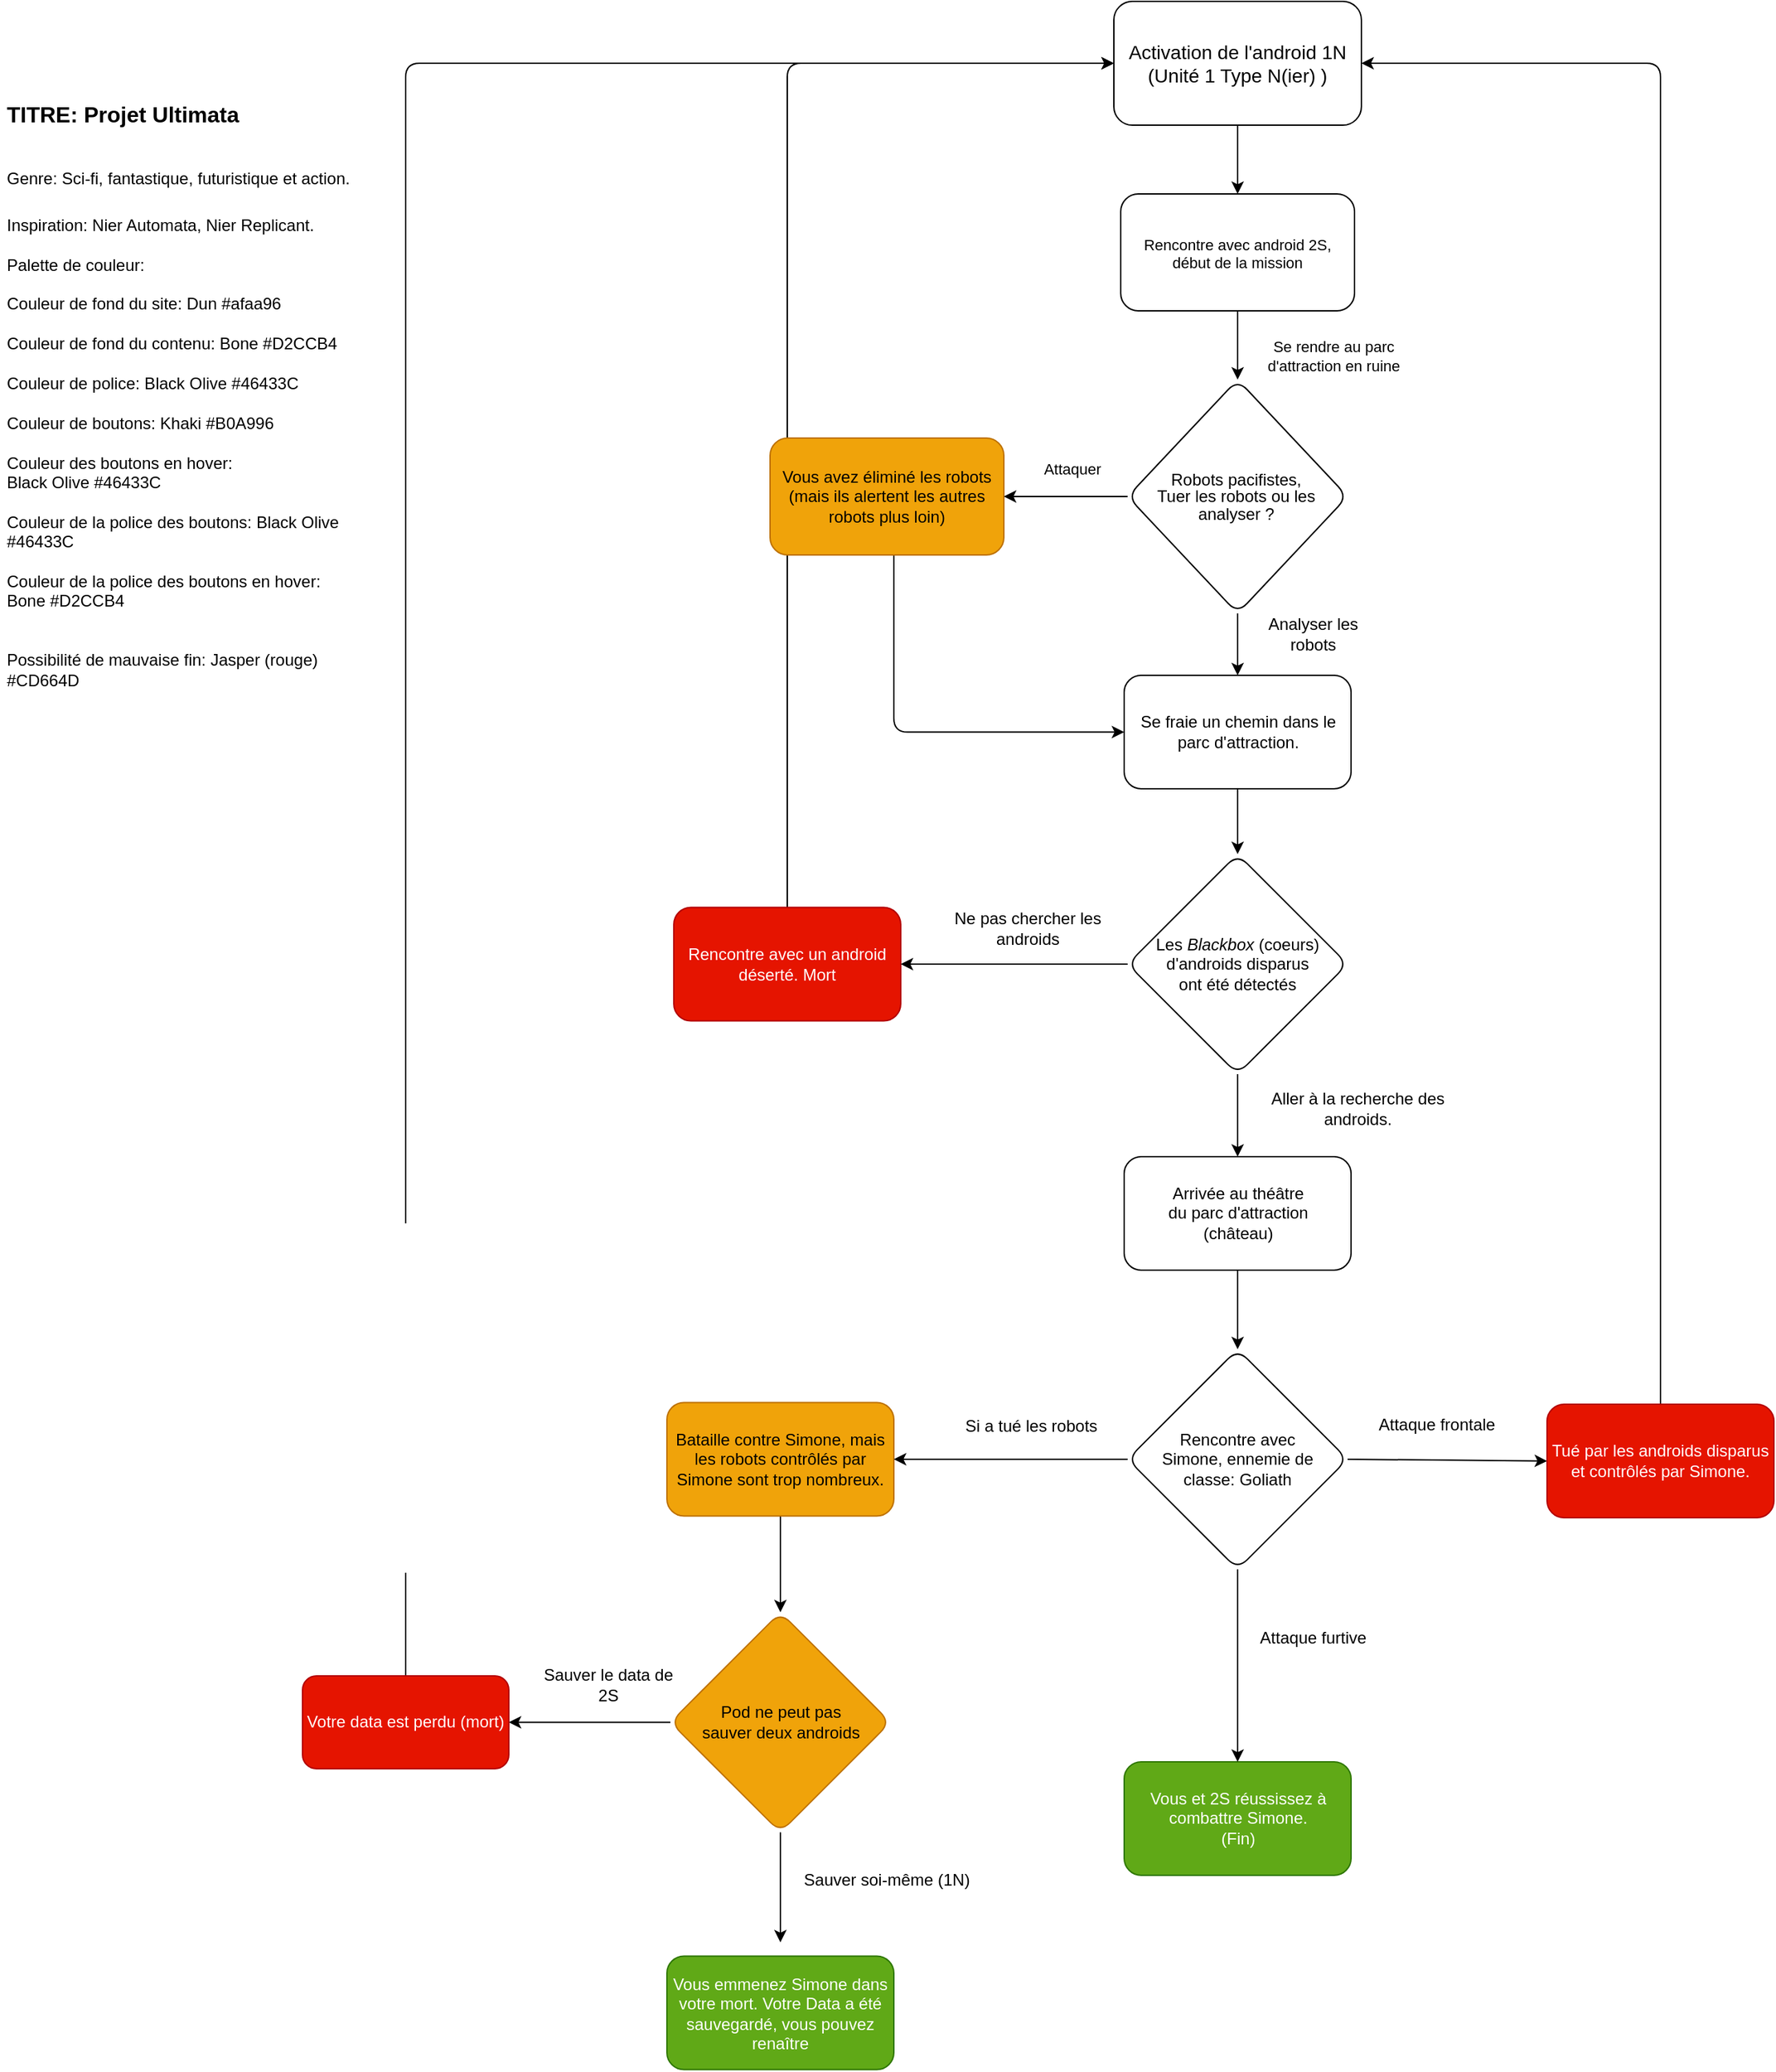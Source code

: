 <mxfile>
    <diagram id="dfetLjfx6oCr7encbwaW" name="Page-1">
        <mxGraphModel dx="2031" dy="1884" grid="1" gridSize="10" guides="1" tooltips="1" connect="1" arrows="1" fold="1" page="1" pageScale="1" pageWidth="850" pageHeight="1100" math="0" shadow="0">
            <root>
                <mxCell id="0"/>
                <mxCell id="1" parent="0"/>
                <mxCell id="3" value="&lt;h1&gt;&lt;span style=&quot;background-color: initial;&quot;&gt;&lt;font style=&quot;font-size: 16px;&quot;&gt;TITRE: Projet Ultimata&lt;/font&gt;&lt;/span&gt;&lt;/h1&gt;&lt;h1&gt;&lt;span style=&quot;background-color: initial; font-size: 12px; font-weight: normal;&quot;&gt;Genre: Sci-fi, fantastique, futuristique et action.&lt;/span&gt;&lt;/h1&gt;&lt;div&gt;&lt;span style=&quot;background-color: initial; font-size: 12px; font-weight: normal;&quot;&gt;Inspiration: Nier Automata, Nier Replicant.&lt;/span&gt;&lt;/div&gt;&lt;div&gt;&lt;span style=&quot;background-color: initial; font-size: 12px; font-weight: normal;&quot;&gt;&lt;br&gt;&lt;/span&gt;&lt;/div&gt;&lt;div&gt;Palette de couleur:&lt;/div&gt;&lt;div&gt;&lt;br&gt;&lt;/div&gt;&lt;div&gt;Couleur de fond du site: Dun #afaa96&lt;/div&gt;&lt;div&gt;&lt;br&gt;&lt;/div&gt;&lt;div&gt;Couleur de fond du contenu: Bone #D2CCB4&lt;/div&gt;&lt;div&gt;&lt;br&gt;&lt;/div&gt;&lt;div&gt;Couleur de police: Black Olive #46433C&lt;/div&gt;&lt;div&gt;&lt;br&gt;&lt;/div&gt;&lt;div&gt;Couleur de boutons: Khaki #B0A996&lt;/div&gt;&lt;div&gt;&lt;br&gt;&lt;/div&gt;&lt;div&gt;Couleur des boutons en hover:&amp;nbsp;&lt;/div&gt;Black Olive #46433C&lt;div&gt;&lt;br&gt;&lt;/div&gt;&lt;div&gt;Couleur de la police des boutons: Black Olive #46433C&lt;/div&gt;&lt;div&gt;&lt;br&gt;&lt;/div&gt;&lt;div&gt;Couleur de la police des boutons en hover:&lt;/div&gt;Bone #D2CCB4&lt;div&gt;&amp;nbsp;&lt;/div&gt;&lt;div&gt;&lt;br&gt;&lt;/div&gt;&lt;div&gt;Possibilité de mauvaise fin: Jasper (rouge) #CD664D&lt;/div&gt;" style="text;html=1;strokeColor=none;fillColor=none;spacing=5;spacingTop=-20;whiteSpace=wrap;overflow=hidden;rounded=1;" parent="1" vertex="1">
                    <mxGeometry x="-390" y="-810" width="260" height="480" as="geometry"/>
                </mxCell>
                <mxCell id="63" style="edgeStyle=none;html=1;exitX=0.5;exitY=1;exitDx=0;exitDy=0;entryX=0.5;entryY=0;entryDx=0;entryDy=0;" parent="1" source="8" target="78" edge="1">
                    <mxGeometry relative="1" as="geometry">
                        <mxPoint x="510" y="-760" as="targetPoint"/>
                    </mxGeometry>
                </mxCell>
                <mxCell id="8" value="&lt;font style=&quot;font-size: 14px;&quot;&gt;Activation de l'android 1N (Unité 1 Type N(ier) )&lt;/font&gt;" style="rounded=1;whiteSpace=wrap;html=1;" parent="1" vertex="1">
                    <mxGeometry x="420" y="-870" width="180" height="90" as="geometry"/>
                </mxCell>
                <mxCell id="97" style="edgeStyle=none;html=1;exitX=0;exitY=0.5;exitDx=0;exitDy=0;" parent="1" source="16" target="17" edge="1">
                    <mxGeometry relative="1" as="geometry"/>
                </mxCell>
                <mxCell id="98" style="edgeStyle=none;html=1;exitX=0.5;exitY=1;exitDx=0;exitDy=0;entryX=0.5;entryY=0;entryDx=0;entryDy=0;" parent="1" source="16" edge="1">
                    <mxGeometry relative="1" as="geometry">
                        <mxPoint x="177.5" y="541.25" as="targetPoint"/>
                    </mxGeometry>
                </mxCell>
                <mxCell id="16" value="Pod ne peut pas&lt;br&gt;sauver deux androids" style="rhombus;whiteSpace=wrap;html=1;rounded=1;fillColor=#f0a30a;fontColor=#000000;strokeColor=#BD7000;" parent="1" vertex="1">
                    <mxGeometry x="97.5" y="301.25" width="160" height="160" as="geometry"/>
                </mxCell>
                <mxCell id="100" style="edgeStyle=orthogonalEdgeStyle;html=1;exitX=0.5;exitY=0;exitDx=0;exitDy=0;entryX=0;entryY=0.5;entryDx=0;entryDy=0;" parent="1" source="17" target="8" edge="1">
                    <mxGeometry relative="1" as="geometry"/>
                </mxCell>
                <mxCell id="17" value="Votre data est perdu (mort)" style="rounded=1;whiteSpace=wrap;html=1;fillColor=#e51400;fontColor=#ffffff;strokeColor=#B20000;" parent="1" vertex="1">
                    <mxGeometry x="-170" y="347.5" width="150" height="67.5" as="geometry"/>
                </mxCell>
                <mxCell id="21" value="Se rendre au parc d'attraction en ruine" style="text;html=1;strokeColor=none;fillColor=none;align=center;verticalAlign=middle;whiteSpace=wrap;rounded=0;fontSize=11;" parent="1" vertex="1">
                    <mxGeometry x="520" y="-630" width="120" height="35" as="geometry"/>
                </mxCell>
                <mxCell id="31" value="Attaquer" style="text;html=1;strokeColor=none;fillColor=none;align=center;verticalAlign=middle;whiteSpace=wrap;rounded=0;fontSize=11;" parent="1" vertex="1">
                    <mxGeometry x="360" y="-545" width="60" height="30" as="geometry"/>
                </mxCell>
                <mxCell id="35" value="Ne pas chercher les androids" style="text;html=1;strokeColor=none;fillColor=none;align=center;verticalAlign=middle;whiteSpace=wrap;rounded=0;fontSize=12;" parent="1" vertex="1">
                    <mxGeometry x="280" y="-211.25" width="155" height="30" as="geometry"/>
                </mxCell>
                <mxCell id="36" value="Aller à la recherche des androids." style="text;html=1;strokeColor=none;fillColor=none;align=center;verticalAlign=middle;whiteSpace=wrap;rounded=0;fontSize=12;" parent="1" vertex="1">
                    <mxGeometry x="520" y="-80" width="155" height="30" as="geometry"/>
                </mxCell>
                <mxCell id="47" style="edgeStyle=orthogonalEdgeStyle;rounded=1;html=1;exitX=0.5;exitY=0;exitDx=0;exitDy=0;entryX=0;entryY=0.5;entryDx=0;entryDy=0;fontSize=12;" parent="1" source="45" target="8" edge="1">
                    <mxGeometry relative="1" as="geometry"/>
                </mxCell>
                <mxCell id="45" value="Rencontre avec un android déserté. Mort" style="rounded=1;whiteSpace=wrap;html=1;fontSize=12;fillColor=#e51400;fontColor=#ffffff;strokeColor=#B20000;" parent="1" vertex="1">
                    <mxGeometry x="100" y="-211.25" width="165" height="82.5" as="geometry"/>
                </mxCell>
                <mxCell id="73" style="edgeStyle=orthogonalEdgeStyle;html=1;entryX=0;entryY=0.5;entryDx=0;entryDy=0;" parent="1" source="32" target="81" edge="1">
                    <mxGeometry relative="1" as="geometry">
                        <mxPoint x="430" y="-280" as="targetPoint"/>
                        <Array as="points">
                            <mxPoint x="260" y="-339"/>
                        </Array>
                    </mxGeometry>
                </mxCell>
                <mxCell id="32" value="Vous avez éliminé les robots&lt;br&gt;(mais ils alertent les autres robots plus loin)" style="rounded=1;whiteSpace=wrap;html=1;fillColor=#f0a30a;fontColor=#000000;strokeColor=#BD7000;" parent="1" vertex="1">
                    <mxGeometry x="170" y="-552.5" width="170" height="85" as="geometry"/>
                </mxCell>
                <mxCell id="90" style="edgeStyle=orthogonalEdgeStyle;html=1;exitX=0.5;exitY=1;exitDx=0;exitDy=0;entryX=0.5;entryY=0;entryDx=0;entryDy=0;fontColor=#e01f1f;" parent="1" source="48" target="77" edge="1">
                    <mxGeometry relative="1" as="geometry"/>
                </mxCell>
                <mxCell id="48" value="Arrivée au théâtre&lt;br&gt;du parc d'attraction&lt;br&gt;(château)" style="rounded=1;whiteSpace=wrap;html=1;fontSize=12;" parent="1" vertex="1">
                    <mxGeometry x="427.5" y="-30" width="165" height="82.5" as="geometry"/>
                </mxCell>
                <mxCell id="96" style="edgeStyle=none;html=1;exitX=0.5;exitY=1;exitDx=0;exitDy=0;entryX=0.5;entryY=0;entryDx=0;entryDy=0;" parent="1" source="53" target="16" edge="1">
                    <mxGeometry relative="1" as="geometry"/>
                </mxCell>
                <mxCell id="53" value="Bataille contre Simone, mais&lt;br&gt;les robots contrôlés par Simone sont trop nombreux." style="rounded=1;whiteSpace=wrap;html=1;fontSize=12;fillColor=#f0a30a;fontColor=#000000;strokeColor=#BD7000;" parent="1" vertex="1">
                    <mxGeometry x="95" y="148.75" width="165" height="82.5" as="geometry"/>
                </mxCell>
                <mxCell id="54" value="Si a tué les robots" style="text;html=1;strokeColor=none;fillColor=none;align=center;verticalAlign=middle;whiteSpace=wrap;rounded=0;" parent="1" vertex="1">
                    <mxGeometry x="295" y="151.25" width="130" height="30" as="geometry"/>
                </mxCell>
                <mxCell id="55" value="Attaque frontale" style="text;html=1;strokeColor=none;fillColor=none;align=center;verticalAlign=middle;whiteSpace=wrap;rounded=0;" parent="1" vertex="1">
                    <mxGeometry x="590" y="150" width="130" height="30" as="geometry"/>
                </mxCell>
                <mxCell id="57" value="Sauver le data de 2S" style="text;html=1;strokeColor=none;fillColor=none;align=center;verticalAlign=middle;whiteSpace=wrap;rounded=0;" parent="1" vertex="1">
                    <mxGeometry y="331.25" width="105" height="46.25" as="geometry"/>
                </mxCell>
                <mxCell id="58" value="Sauver soi-même (1N)" style="text;html=1;strokeColor=none;fillColor=none;align=center;verticalAlign=middle;whiteSpace=wrap;rounded=0;" parent="1" vertex="1">
                    <mxGeometry x="180" y="481.25" width="150" height="30" as="geometry"/>
                </mxCell>
                <mxCell id="62" value="Vous et 2S réussissez à combattre Simone.&lt;br&gt;(Fin)" style="rounded=1;whiteSpace=wrap;html=1;fontSize=12;fillColor=#60a917;fontColor=#ffffff;strokeColor=#2D7600;" parent="1" vertex="1">
                    <mxGeometry x="427.5" y="410" width="165" height="82.5" as="geometry"/>
                </mxCell>
                <mxCell id="60" value="Analyser les robots" style="text;html=1;strokeColor=none;fillColor=none;align=center;verticalAlign=middle;whiteSpace=wrap;rounded=0;" parent="1" vertex="1">
                    <mxGeometry x="530" y="-425" width="70" height="30" as="geometry"/>
                </mxCell>
                <mxCell id="91" style="edgeStyle=none;html=1;exitX=0.5;exitY=1;exitDx=0;exitDy=0;entryX=0.5;entryY=0;entryDx=0;entryDy=0;" parent="1" source="77" target="62" edge="1">
                    <mxGeometry relative="1" as="geometry"/>
                </mxCell>
                <mxCell id="94" style="edgeStyle=none;html=1;exitX=1;exitY=0.5;exitDx=0;exitDy=0;entryX=0;entryY=0.5;entryDx=0;entryDy=0;" parent="1" source="77" target="93" edge="1">
                    <mxGeometry relative="1" as="geometry"/>
                </mxCell>
                <mxCell id="102" style="edgeStyle=orthogonalEdgeStyle;html=1;exitX=0;exitY=0.5;exitDx=0;exitDy=0;entryX=1;entryY=0.5;entryDx=0;entryDy=0;fontSize=16;" parent="1" source="77" target="53" edge="1">
                    <mxGeometry relative="1" as="geometry"/>
                </mxCell>
                <mxCell id="77" value="Rencontre avec&lt;br&gt;Simone, ennemie de&lt;br&gt;classe: Goliath" style="rhombus;whiteSpace=wrap;html=1;rounded=1;" parent="1" vertex="1">
                    <mxGeometry x="430" y="110" width="160" height="160" as="geometry"/>
                </mxCell>
                <mxCell id="86" style="edgeStyle=orthogonalEdgeStyle;html=1;exitX=0.5;exitY=1;exitDx=0;exitDy=0;fontColor=#e01f1f;" parent="1" source="78" target="79" edge="1">
                    <mxGeometry relative="1" as="geometry"/>
                </mxCell>
                <mxCell id="78" value="&lt;div style=&quot;line-height: 12.1px; font-size: 11px;&quot;&gt;Rencontre avec android 2S,&lt;/div&gt;&lt;div style=&quot;line-height: 12.1px; font-size: 11px;&quot;&gt;début de la mission&lt;/div&gt;" style="rounded=1;whiteSpace=wrap;html=1;" parent="1" vertex="1">
                    <mxGeometry x="425" y="-730" width="170" height="85" as="geometry"/>
                </mxCell>
                <mxCell id="87" style="edgeStyle=orthogonalEdgeStyle;html=1;exitX=0.5;exitY=1;exitDx=0;exitDy=0;entryX=0.5;entryY=0;entryDx=0;entryDy=0;fontColor=#e01f1f;" parent="1" source="79" target="81" edge="1">
                    <mxGeometry relative="1" as="geometry"/>
                </mxCell>
                <mxCell id="88" style="edgeStyle=orthogonalEdgeStyle;html=1;exitX=0;exitY=0.5;exitDx=0;exitDy=0;entryX=1;entryY=0.5;entryDx=0;entryDy=0;fontColor=#e01f1f;" parent="1" source="79" target="32" edge="1">
                    <mxGeometry relative="1" as="geometry"/>
                </mxCell>
                <mxCell id="79" value="&lt;div style=&quot;text-align: center; line-height: 110%; font-size: 11px;&quot;&gt;&lt;span style=&quot;font-size: 12px;&quot;&gt;Robots pacifistes,&lt;/span&gt;&lt;br style=&quot;font-size: 12px;&quot;&gt;&lt;span style=&quot;font-size: 12px;&quot;&gt;Tuer les robots ou les analyser ?&lt;/span&gt;&lt;br&gt;&lt;/div&gt;" style="rhombus;whiteSpace=wrap;html=1;align=right;rounded=1;" parent="1" vertex="1">
                    <mxGeometry x="430" y="-595" width="160" height="170" as="geometry"/>
                </mxCell>
                <mxCell id="84" style="edgeStyle=orthogonalEdgeStyle;html=1;exitX=0.5;exitY=1;exitDx=0;exitDy=0;entryX=0.5;entryY=0;entryDx=0;entryDy=0;fontColor=#e01f1f;" parent="1" source="80" target="48" edge="1">
                    <mxGeometry relative="1" as="geometry"/>
                </mxCell>
                <mxCell id="89" style="edgeStyle=orthogonalEdgeStyle;html=1;exitX=0;exitY=0.5;exitDx=0;exitDy=0;entryX=1;entryY=0.5;entryDx=0;entryDy=0;fontColor=#e01f1f;" parent="1" source="80" target="45" edge="1">
                    <mxGeometry relative="1" as="geometry"/>
                </mxCell>
                <mxCell id="80" value="&lt;font style=&quot;font-size: 12px;&quot;&gt;Les &lt;i&gt;Blackbox&lt;/i&gt; (coeurs) d'androids disparus&lt;br&gt;ont été détectés&lt;br&gt;&lt;/font&gt;" style="rhombus;whiteSpace=wrap;html=1;rounded=1;" parent="1" vertex="1">
                    <mxGeometry x="430" y="-250" width="160" height="160" as="geometry"/>
                </mxCell>
                <mxCell id="83" style="edgeStyle=orthogonalEdgeStyle;html=1;exitX=0.5;exitY=1;exitDx=0;exitDy=0;fontColor=#e01f1f;" parent="1" source="81" target="80" edge="1">
                    <mxGeometry relative="1" as="geometry"/>
                </mxCell>
                <mxCell id="81" value="Se fraie un chemin dans le parc d'attraction." style="rounded=1;whiteSpace=wrap;html=1;fontSize=12;" parent="1" vertex="1">
                    <mxGeometry x="427.5" y="-380" width="165" height="82.5" as="geometry"/>
                </mxCell>
                <mxCell id="92" value="Attaque furtive" style="text;html=1;strokeColor=none;fillColor=none;align=center;verticalAlign=middle;whiteSpace=wrap;rounded=0;" parent="1" vertex="1">
                    <mxGeometry x="520" y="305" width="90" height="30" as="geometry"/>
                </mxCell>
                <mxCell id="101" style="edgeStyle=orthogonalEdgeStyle;html=1;exitX=0.5;exitY=0;exitDx=0;exitDy=0;entryX=1;entryY=0.5;entryDx=0;entryDy=0;fontSize=16;" parent="1" source="93" target="8" edge="1">
                    <mxGeometry relative="1" as="geometry"/>
                </mxCell>
                <mxCell id="93" value="Tué par les androids disparus&lt;br&gt;et contrôlés par Simone." style="rounded=1;whiteSpace=wrap;html=1;fontSize=12;fillColor=#e51400;fontColor=#ffffff;strokeColor=#B20000;" parent="1" vertex="1">
                    <mxGeometry x="735" y="150" width="165" height="82.5" as="geometry"/>
                </mxCell>
                <mxCell id="99" value="Vous emmenez Simone dans votre mort. Votre Data a été sauvegardé, vous pouvez renaître" style="rounded=1;whiteSpace=wrap;html=1;fontSize=12;fillColor=#60a917;fontColor=#ffffff;strokeColor=#2D7600;" parent="1" vertex="1">
                    <mxGeometry x="95" y="551.25" width="165" height="82.5" as="geometry"/>
                </mxCell>
            </root>
        </mxGraphModel>
    </diagram>
</mxfile>